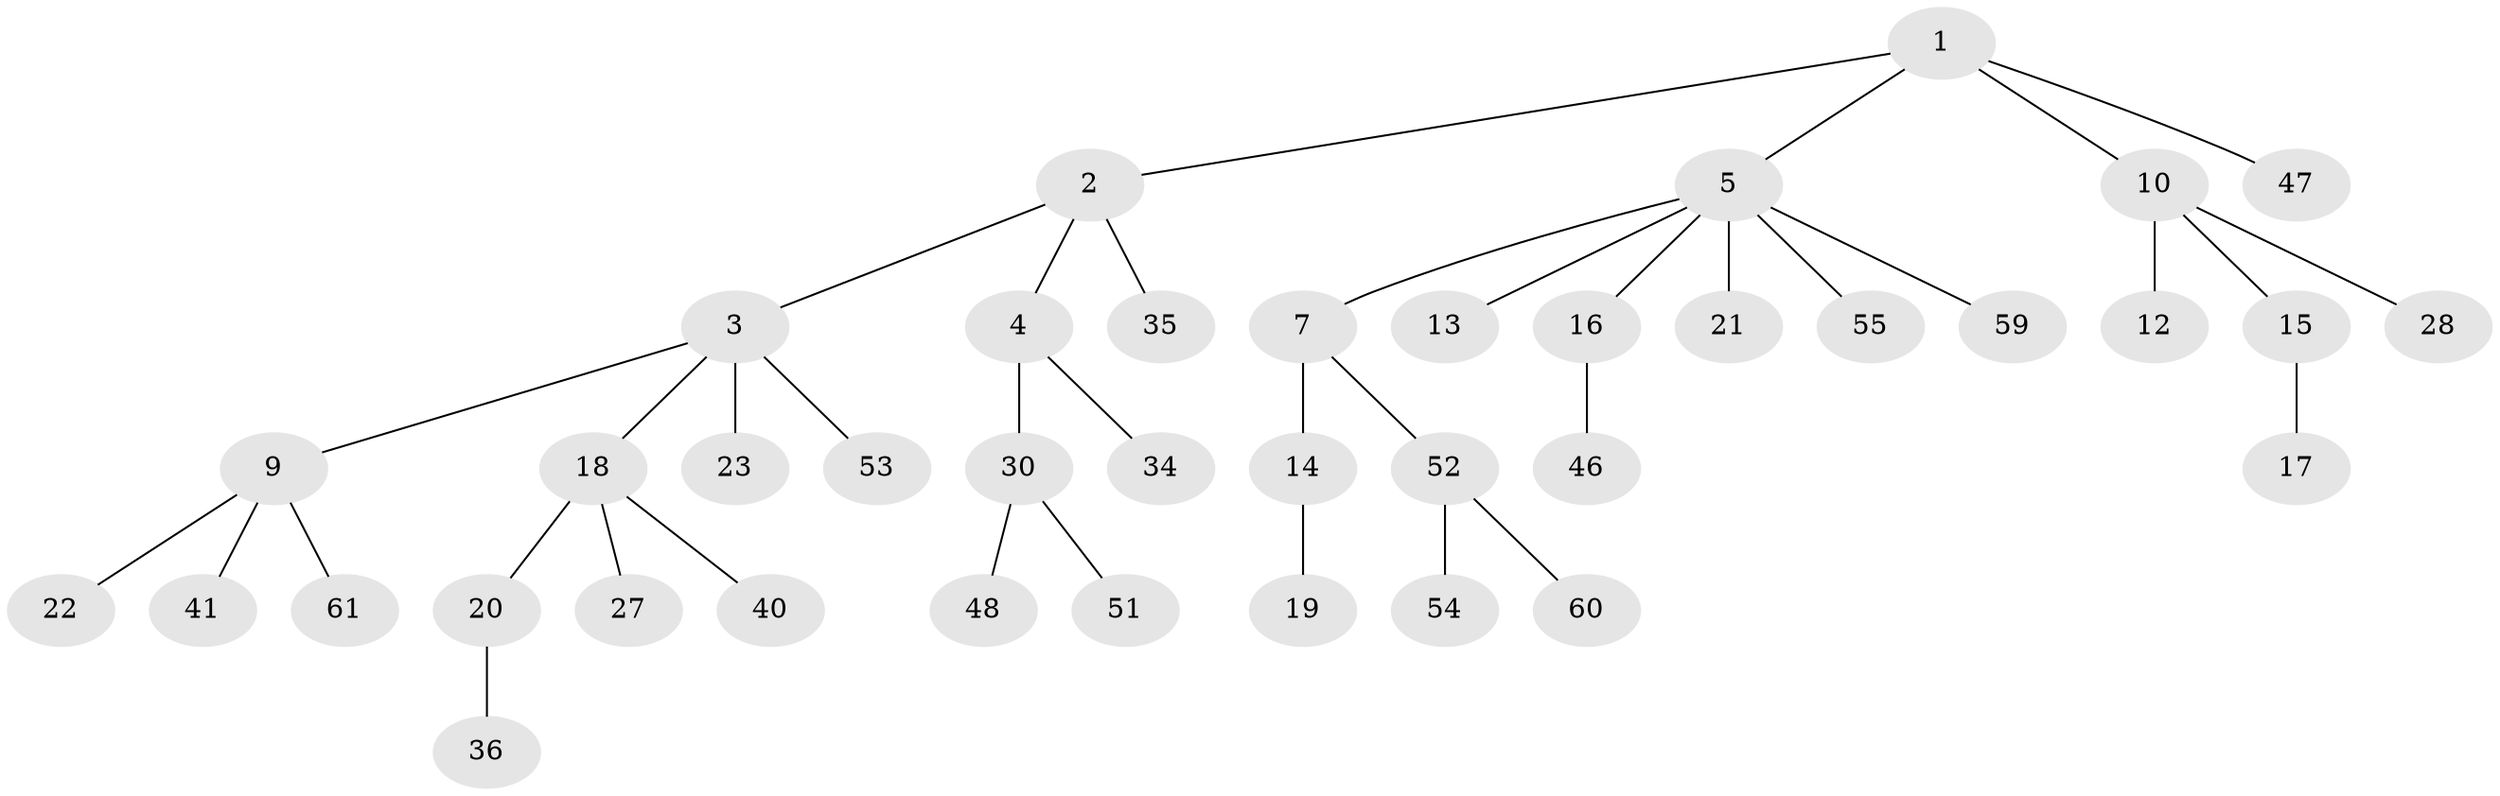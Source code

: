 // original degree distribution, {4: 0.04918032786885246, 5: 0.06557377049180328, 7: 0.01639344262295082, 2: 0.26229508196721313, 1: 0.5081967213114754, 3: 0.09836065573770492}
// Generated by graph-tools (version 1.1) at 2025/11/02/27/25 16:11:26]
// undirected, 39 vertices, 38 edges
graph export_dot {
graph [start="1"]
  node [color=gray90,style=filled];
  1 [super="+6"];
  2 [super="+11"];
  3 [super="+8"];
  4 [super="+38"];
  5 [super="+29"];
  7 [super="+50"];
  9 [super="+25"];
  10 [super="+43"];
  12;
  13 [super="+32"];
  14 [super="+42"];
  15;
  16 [super="+39"];
  17 [super="+26"];
  18 [super="+24"];
  19;
  20 [super="+57"];
  21 [super="+49"];
  22 [super="+33"];
  23;
  27;
  28 [super="+31"];
  30 [super="+37"];
  34 [super="+45"];
  35;
  36;
  40 [super="+44"];
  41;
  46;
  47;
  48;
  51;
  52 [super="+58"];
  53;
  54 [super="+56"];
  55;
  59;
  60;
  61;
  1 -- 2;
  1 -- 5;
  1 -- 10;
  1 -- 47;
  2 -- 3;
  2 -- 4;
  2 -- 35;
  3 -- 9;
  3 -- 23;
  3 -- 53;
  3 -- 18;
  4 -- 30;
  4 -- 34;
  5 -- 7;
  5 -- 13;
  5 -- 16;
  5 -- 21;
  5 -- 59;
  5 -- 55;
  7 -- 14;
  7 -- 52;
  9 -- 22;
  9 -- 41;
  9 -- 61;
  10 -- 12;
  10 -- 15;
  10 -- 28;
  14 -- 19;
  15 -- 17;
  16 -- 46;
  18 -- 20;
  18 -- 40;
  18 -- 27;
  20 -- 36;
  30 -- 51;
  30 -- 48;
  52 -- 54;
  52 -- 60;
}
